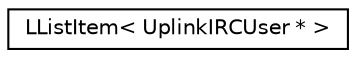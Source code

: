 digraph "Graphical Class Hierarchy"
{
 // LATEX_PDF_SIZE
  edge [fontname="Helvetica",fontsize="10",labelfontname="Helvetica",labelfontsize="10"];
  node [fontname="Helvetica",fontsize="10",shape=record];
  rankdir="LR";
  Node0 [label="LListItem\< UplinkIRCUser * \>",height=0.2,width=0.4,color="black", fillcolor="white", style="filled",URL="$classLListItem.html",tooltip=" "];
}

